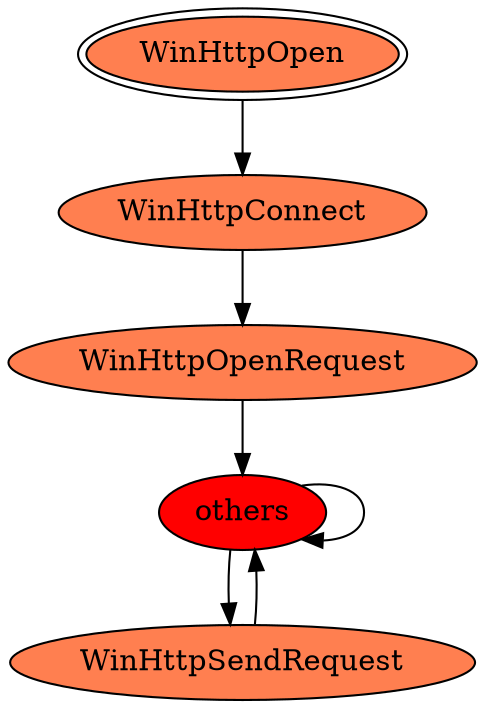 digraph "./REPORTS/6754/API_PER_CATEGORY/winhttp_send_recv.exe_6304_Network Management_API_per_Category_Transition_Matrix" {
	WinHttpOpen [label=WinHttpOpen fillcolor=coral peripheries=2 style=filled]
	WinHttpConnect [label=WinHttpConnect fillcolor=coral style=filled]
	WinHttpOpen -> WinHttpConnect [label=""]
	WinHttpOpenRequest [label=WinHttpOpenRequest fillcolor=coral style=filled]
	WinHttpConnect -> WinHttpOpenRequest [label=""]
	others [label=others fillcolor=red style=filled]
	WinHttpOpenRequest -> others [label=""]
	others -> others [label=""]
	WinHttpSendRequest [label=WinHttpSendRequest fillcolor=coral style=filled]
	others -> WinHttpSendRequest [label=""]
	WinHttpSendRequest -> others [label=""]
}
